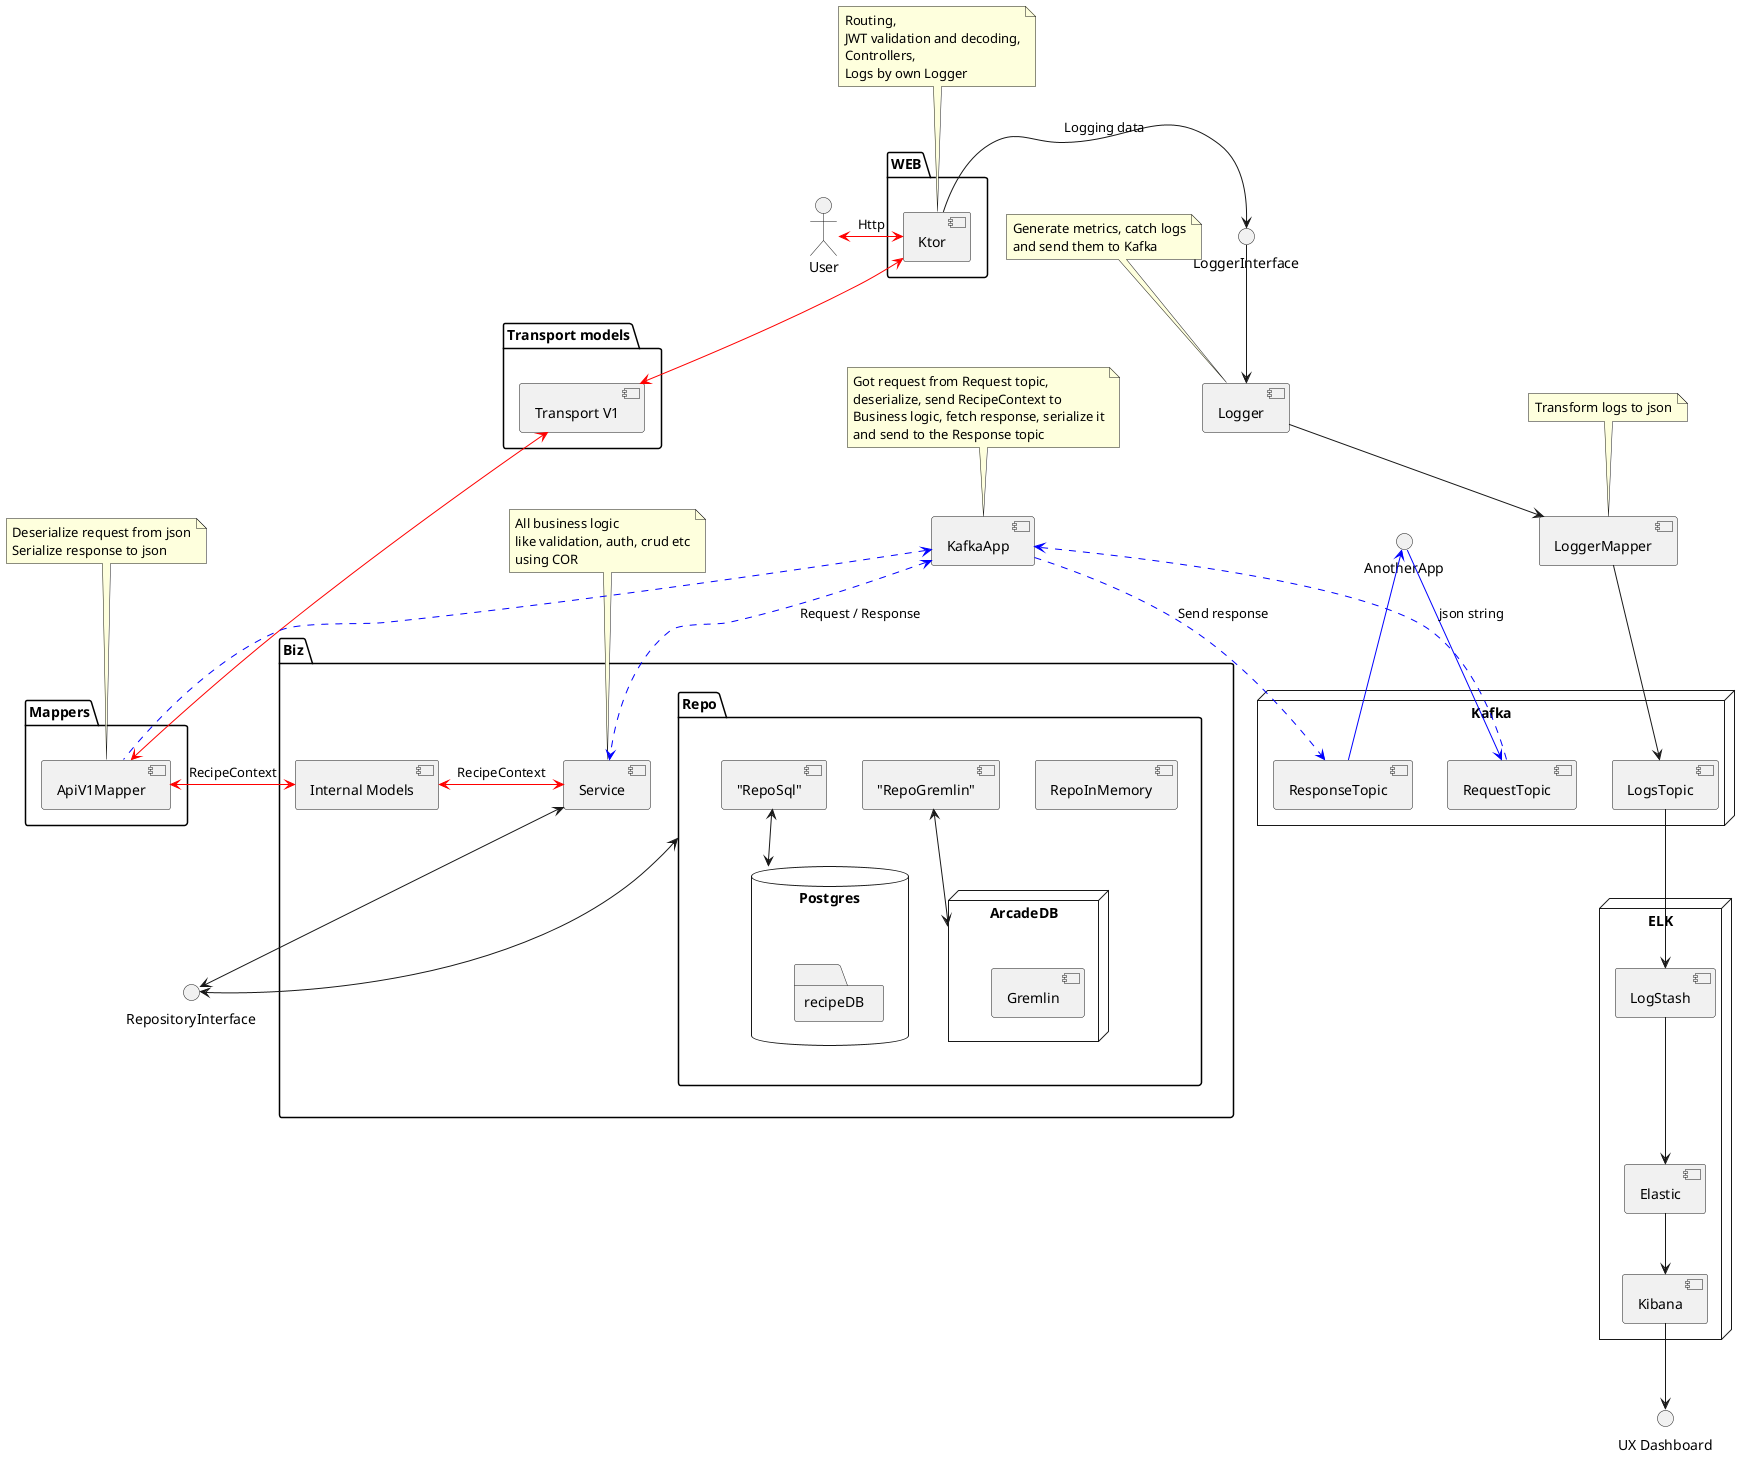 @startuml
'https://plantuml.com/component-diagram
"User"
package "WEB" {
  User <-> [Ktor]#Red : Http
}
note top of Ktor
    Routing,
    JWT validation and decoding,
    Controllers,
    Logs by own Logger
endnote

node "Kafka" {
[RequestTopic]
[ResponseTopic]
[LogsTopic]
}

package "Transport models" {
    [Transport V1]
}

package "Mappers" {
[Transport V1] <--> [ApiV1Mapper]#Red
[Ktor] <--> [Transport V1]#Red
}

interface "RepositoryInterface"
package "Biz" {
[Internal Models] <-> [Service]#Red : RecipeContext
[ApiV1Mapper] <-> [Internal Models]#Red : RecipeContext
[Internal Models]
Service <--> RepositoryInterface
[RepositoryInterface] <--> Repo
}
note top of Service
    All business logic
    like validation, auth, crud etc
    using COR
endnote

()"AnotherApp" --> RequestTopic#Blue : json string
RequestTopic ..> [KafkaApp]#Blue
[KafkaApp] <.. [ApiV1Mapper]#Blue
KafkaApp <..> [Service]#Blue: "Request / Response"
KafkaApp ..> [ResponseTopic]#Blue: Send response
ResponseTopic --> ()"AnotherApp"#Blue
note top of ApiV1Mapper
    Deserialize request from json
    Serialize response to json
endnote

note top of KafkaApp
    Got request from Request topic,
    deserialize, send RecipeContext to
    Business logic, fetch response, serialize it
    and send to the Response topic
endnote

node "ELK" {
[Elastic]
[LogStash]
[Kibana]
}

()"LoggerInterface"

[Ktor] -> LoggerInterface: Logging data
LoggerInterface --> [Logger]
[Logger] --> [LoggerMapper]
[LoggerMapper] --> LogsTopic
LogsTopic --> LogStash
LogStash --> [Elastic]
Elastic --> Kibana
Kibana --> ()"UX Dashboard"

note top of LoggerMapper
    Transform logs to json
endnote

note top of Logger
    Generate metrics, catch logs
    and send them to Kafka
endnote

package "Repo" {
["RepoInMemory"]
["RepoGremlin"] <--> ArcadeDB
["RepoSql"] <--> [Postgres]
}

database "Postgres" {
  folder "recipeDB" {
  }
}

node "ArcadeDB" {
["Gremlin"]
}

@enduml